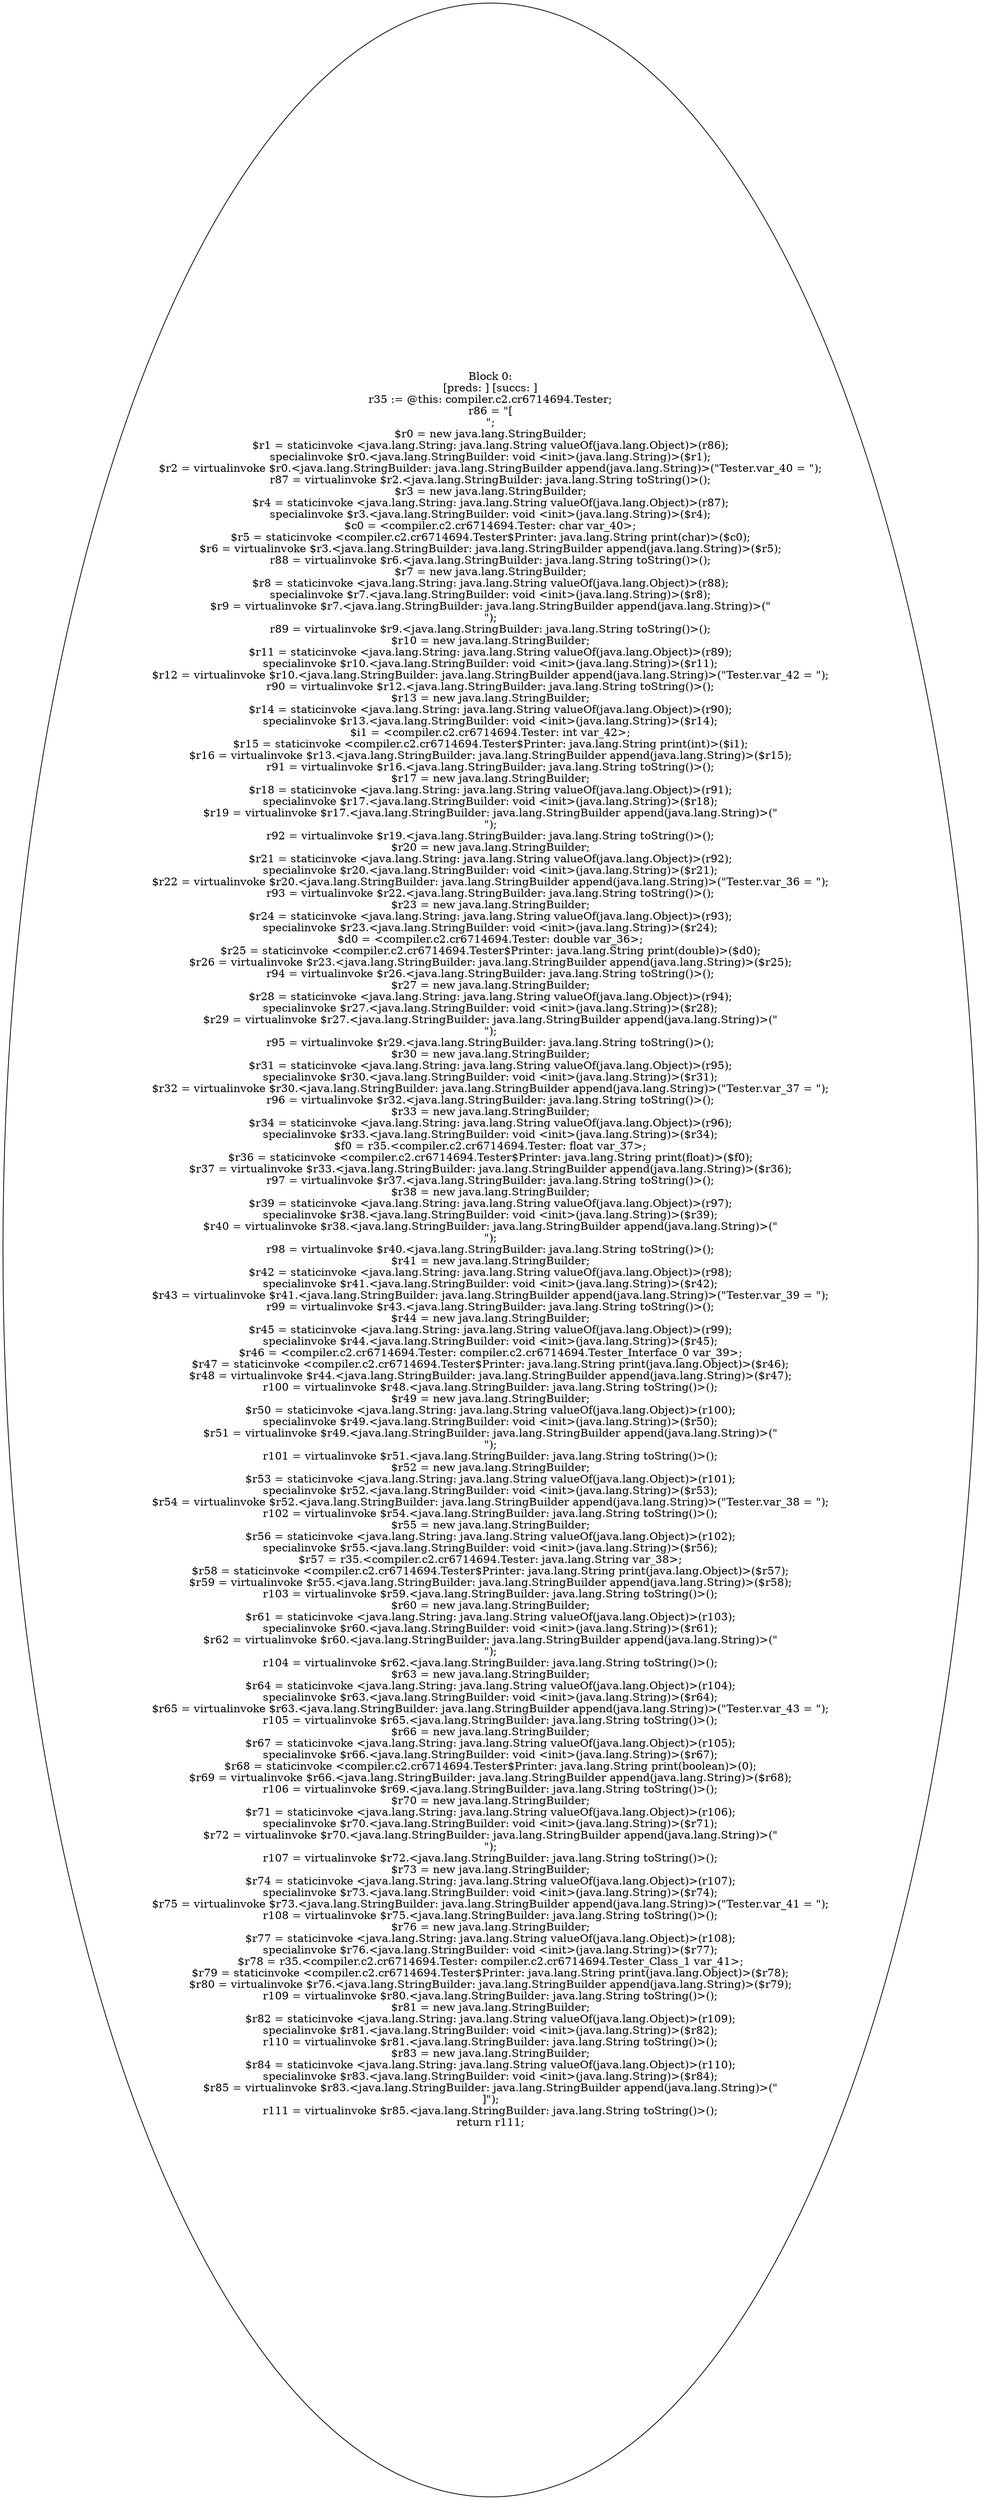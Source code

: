 digraph "unitGraph" {
    "Block 0:
[preds: ] [succs: ]
r35 := @this: compiler.c2.cr6714694.Tester;
r86 = \"[\n\";
$r0 = new java.lang.StringBuilder;
$r1 = staticinvoke <java.lang.String: java.lang.String valueOf(java.lang.Object)>(r86);
specialinvoke $r0.<java.lang.StringBuilder: void <init>(java.lang.String)>($r1);
$r2 = virtualinvoke $r0.<java.lang.StringBuilder: java.lang.StringBuilder append(java.lang.String)>(\"Tester.var_40 = \");
r87 = virtualinvoke $r2.<java.lang.StringBuilder: java.lang.String toString()>();
$r3 = new java.lang.StringBuilder;
$r4 = staticinvoke <java.lang.String: java.lang.String valueOf(java.lang.Object)>(r87);
specialinvoke $r3.<java.lang.StringBuilder: void <init>(java.lang.String)>($r4);
$c0 = <compiler.c2.cr6714694.Tester: char var_40>;
$r5 = staticinvoke <compiler.c2.cr6714694.Tester$Printer: java.lang.String print(char)>($c0);
$r6 = virtualinvoke $r3.<java.lang.StringBuilder: java.lang.StringBuilder append(java.lang.String)>($r5);
r88 = virtualinvoke $r6.<java.lang.StringBuilder: java.lang.String toString()>();
$r7 = new java.lang.StringBuilder;
$r8 = staticinvoke <java.lang.String: java.lang.String valueOf(java.lang.Object)>(r88);
specialinvoke $r7.<java.lang.StringBuilder: void <init>(java.lang.String)>($r8);
$r9 = virtualinvoke $r7.<java.lang.StringBuilder: java.lang.StringBuilder append(java.lang.String)>(\"\n\");
r89 = virtualinvoke $r9.<java.lang.StringBuilder: java.lang.String toString()>();
$r10 = new java.lang.StringBuilder;
$r11 = staticinvoke <java.lang.String: java.lang.String valueOf(java.lang.Object)>(r89);
specialinvoke $r10.<java.lang.StringBuilder: void <init>(java.lang.String)>($r11);
$r12 = virtualinvoke $r10.<java.lang.StringBuilder: java.lang.StringBuilder append(java.lang.String)>(\"Tester.var_42 = \");
r90 = virtualinvoke $r12.<java.lang.StringBuilder: java.lang.String toString()>();
$r13 = new java.lang.StringBuilder;
$r14 = staticinvoke <java.lang.String: java.lang.String valueOf(java.lang.Object)>(r90);
specialinvoke $r13.<java.lang.StringBuilder: void <init>(java.lang.String)>($r14);
$i1 = <compiler.c2.cr6714694.Tester: int var_42>;
$r15 = staticinvoke <compiler.c2.cr6714694.Tester$Printer: java.lang.String print(int)>($i1);
$r16 = virtualinvoke $r13.<java.lang.StringBuilder: java.lang.StringBuilder append(java.lang.String)>($r15);
r91 = virtualinvoke $r16.<java.lang.StringBuilder: java.lang.String toString()>();
$r17 = new java.lang.StringBuilder;
$r18 = staticinvoke <java.lang.String: java.lang.String valueOf(java.lang.Object)>(r91);
specialinvoke $r17.<java.lang.StringBuilder: void <init>(java.lang.String)>($r18);
$r19 = virtualinvoke $r17.<java.lang.StringBuilder: java.lang.StringBuilder append(java.lang.String)>(\"\n\");
r92 = virtualinvoke $r19.<java.lang.StringBuilder: java.lang.String toString()>();
$r20 = new java.lang.StringBuilder;
$r21 = staticinvoke <java.lang.String: java.lang.String valueOf(java.lang.Object)>(r92);
specialinvoke $r20.<java.lang.StringBuilder: void <init>(java.lang.String)>($r21);
$r22 = virtualinvoke $r20.<java.lang.StringBuilder: java.lang.StringBuilder append(java.lang.String)>(\"Tester.var_36 = \");
r93 = virtualinvoke $r22.<java.lang.StringBuilder: java.lang.String toString()>();
$r23 = new java.lang.StringBuilder;
$r24 = staticinvoke <java.lang.String: java.lang.String valueOf(java.lang.Object)>(r93);
specialinvoke $r23.<java.lang.StringBuilder: void <init>(java.lang.String)>($r24);
$d0 = <compiler.c2.cr6714694.Tester: double var_36>;
$r25 = staticinvoke <compiler.c2.cr6714694.Tester$Printer: java.lang.String print(double)>($d0);
$r26 = virtualinvoke $r23.<java.lang.StringBuilder: java.lang.StringBuilder append(java.lang.String)>($r25);
r94 = virtualinvoke $r26.<java.lang.StringBuilder: java.lang.String toString()>();
$r27 = new java.lang.StringBuilder;
$r28 = staticinvoke <java.lang.String: java.lang.String valueOf(java.lang.Object)>(r94);
specialinvoke $r27.<java.lang.StringBuilder: void <init>(java.lang.String)>($r28);
$r29 = virtualinvoke $r27.<java.lang.StringBuilder: java.lang.StringBuilder append(java.lang.String)>(\"\n\");
r95 = virtualinvoke $r29.<java.lang.StringBuilder: java.lang.String toString()>();
$r30 = new java.lang.StringBuilder;
$r31 = staticinvoke <java.lang.String: java.lang.String valueOf(java.lang.Object)>(r95);
specialinvoke $r30.<java.lang.StringBuilder: void <init>(java.lang.String)>($r31);
$r32 = virtualinvoke $r30.<java.lang.StringBuilder: java.lang.StringBuilder append(java.lang.String)>(\"Tester.var_37 = \");
r96 = virtualinvoke $r32.<java.lang.StringBuilder: java.lang.String toString()>();
$r33 = new java.lang.StringBuilder;
$r34 = staticinvoke <java.lang.String: java.lang.String valueOf(java.lang.Object)>(r96);
specialinvoke $r33.<java.lang.StringBuilder: void <init>(java.lang.String)>($r34);
$f0 = r35.<compiler.c2.cr6714694.Tester: float var_37>;
$r36 = staticinvoke <compiler.c2.cr6714694.Tester$Printer: java.lang.String print(float)>($f0);
$r37 = virtualinvoke $r33.<java.lang.StringBuilder: java.lang.StringBuilder append(java.lang.String)>($r36);
r97 = virtualinvoke $r37.<java.lang.StringBuilder: java.lang.String toString()>();
$r38 = new java.lang.StringBuilder;
$r39 = staticinvoke <java.lang.String: java.lang.String valueOf(java.lang.Object)>(r97);
specialinvoke $r38.<java.lang.StringBuilder: void <init>(java.lang.String)>($r39);
$r40 = virtualinvoke $r38.<java.lang.StringBuilder: java.lang.StringBuilder append(java.lang.String)>(\"\n\");
r98 = virtualinvoke $r40.<java.lang.StringBuilder: java.lang.String toString()>();
$r41 = new java.lang.StringBuilder;
$r42 = staticinvoke <java.lang.String: java.lang.String valueOf(java.lang.Object)>(r98);
specialinvoke $r41.<java.lang.StringBuilder: void <init>(java.lang.String)>($r42);
$r43 = virtualinvoke $r41.<java.lang.StringBuilder: java.lang.StringBuilder append(java.lang.String)>(\"Tester.var_39 = \");
r99 = virtualinvoke $r43.<java.lang.StringBuilder: java.lang.String toString()>();
$r44 = new java.lang.StringBuilder;
$r45 = staticinvoke <java.lang.String: java.lang.String valueOf(java.lang.Object)>(r99);
specialinvoke $r44.<java.lang.StringBuilder: void <init>(java.lang.String)>($r45);
$r46 = <compiler.c2.cr6714694.Tester: compiler.c2.cr6714694.Tester_Interface_0 var_39>;
$r47 = staticinvoke <compiler.c2.cr6714694.Tester$Printer: java.lang.String print(java.lang.Object)>($r46);
$r48 = virtualinvoke $r44.<java.lang.StringBuilder: java.lang.StringBuilder append(java.lang.String)>($r47);
r100 = virtualinvoke $r48.<java.lang.StringBuilder: java.lang.String toString()>();
$r49 = new java.lang.StringBuilder;
$r50 = staticinvoke <java.lang.String: java.lang.String valueOf(java.lang.Object)>(r100);
specialinvoke $r49.<java.lang.StringBuilder: void <init>(java.lang.String)>($r50);
$r51 = virtualinvoke $r49.<java.lang.StringBuilder: java.lang.StringBuilder append(java.lang.String)>(\"\n\");
r101 = virtualinvoke $r51.<java.lang.StringBuilder: java.lang.String toString()>();
$r52 = new java.lang.StringBuilder;
$r53 = staticinvoke <java.lang.String: java.lang.String valueOf(java.lang.Object)>(r101);
specialinvoke $r52.<java.lang.StringBuilder: void <init>(java.lang.String)>($r53);
$r54 = virtualinvoke $r52.<java.lang.StringBuilder: java.lang.StringBuilder append(java.lang.String)>(\"Tester.var_38 = \");
r102 = virtualinvoke $r54.<java.lang.StringBuilder: java.lang.String toString()>();
$r55 = new java.lang.StringBuilder;
$r56 = staticinvoke <java.lang.String: java.lang.String valueOf(java.lang.Object)>(r102);
specialinvoke $r55.<java.lang.StringBuilder: void <init>(java.lang.String)>($r56);
$r57 = r35.<compiler.c2.cr6714694.Tester: java.lang.String var_38>;
$r58 = staticinvoke <compiler.c2.cr6714694.Tester$Printer: java.lang.String print(java.lang.Object)>($r57);
$r59 = virtualinvoke $r55.<java.lang.StringBuilder: java.lang.StringBuilder append(java.lang.String)>($r58);
r103 = virtualinvoke $r59.<java.lang.StringBuilder: java.lang.String toString()>();
$r60 = new java.lang.StringBuilder;
$r61 = staticinvoke <java.lang.String: java.lang.String valueOf(java.lang.Object)>(r103);
specialinvoke $r60.<java.lang.StringBuilder: void <init>(java.lang.String)>($r61);
$r62 = virtualinvoke $r60.<java.lang.StringBuilder: java.lang.StringBuilder append(java.lang.String)>(\"\n\");
r104 = virtualinvoke $r62.<java.lang.StringBuilder: java.lang.String toString()>();
$r63 = new java.lang.StringBuilder;
$r64 = staticinvoke <java.lang.String: java.lang.String valueOf(java.lang.Object)>(r104);
specialinvoke $r63.<java.lang.StringBuilder: void <init>(java.lang.String)>($r64);
$r65 = virtualinvoke $r63.<java.lang.StringBuilder: java.lang.StringBuilder append(java.lang.String)>(\"Tester.var_43 = \");
r105 = virtualinvoke $r65.<java.lang.StringBuilder: java.lang.String toString()>();
$r66 = new java.lang.StringBuilder;
$r67 = staticinvoke <java.lang.String: java.lang.String valueOf(java.lang.Object)>(r105);
specialinvoke $r66.<java.lang.StringBuilder: void <init>(java.lang.String)>($r67);
$r68 = staticinvoke <compiler.c2.cr6714694.Tester$Printer: java.lang.String print(boolean)>(0);
$r69 = virtualinvoke $r66.<java.lang.StringBuilder: java.lang.StringBuilder append(java.lang.String)>($r68);
r106 = virtualinvoke $r69.<java.lang.StringBuilder: java.lang.String toString()>();
$r70 = new java.lang.StringBuilder;
$r71 = staticinvoke <java.lang.String: java.lang.String valueOf(java.lang.Object)>(r106);
specialinvoke $r70.<java.lang.StringBuilder: void <init>(java.lang.String)>($r71);
$r72 = virtualinvoke $r70.<java.lang.StringBuilder: java.lang.StringBuilder append(java.lang.String)>(\"\n\");
r107 = virtualinvoke $r72.<java.lang.StringBuilder: java.lang.String toString()>();
$r73 = new java.lang.StringBuilder;
$r74 = staticinvoke <java.lang.String: java.lang.String valueOf(java.lang.Object)>(r107);
specialinvoke $r73.<java.lang.StringBuilder: void <init>(java.lang.String)>($r74);
$r75 = virtualinvoke $r73.<java.lang.StringBuilder: java.lang.StringBuilder append(java.lang.String)>(\"Tester.var_41 = \");
r108 = virtualinvoke $r75.<java.lang.StringBuilder: java.lang.String toString()>();
$r76 = new java.lang.StringBuilder;
$r77 = staticinvoke <java.lang.String: java.lang.String valueOf(java.lang.Object)>(r108);
specialinvoke $r76.<java.lang.StringBuilder: void <init>(java.lang.String)>($r77);
$r78 = r35.<compiler.c2.cr6714694.Tester: compiler.c2.cr6714694.Tester_Class_1 var_41>;
$r79 = staticinvoke <compiler.c2.cr6714694.Tester$Printer: java.lang.String print(java.lang.Object)>($r78);
$r80 = virtualinvoke $r76.<java.lang.StringBuilder: java.lang.StringBuilder append(java.lang.String)>($r79);
r109 = virtualinvoke $r80.<java.lang.StringBuilder: java.lang.String toString()>();
$r81 = new java.lang.StringBuilder;
$r82 = staticinvoke <java.lang.String: java.lang.String valueOf(java.lang.Object)>(r109);
specialinvoke $r81.<java.lang.StringBuilder: void <init>(java.lang.String)>($r82);
r110 = virtualinvoke $r81.<java.lang.StringBuilder: java.lang.String toString()>();
$r83 = new java.lang.StringBuilder;
$r84 = staticinvoke <java.lang.String: java.lang.String valueOf(java.lang.Object)>(r110);
specialinvoke $r83.<java.lang.StringBuilder: void <init>(java.lang.String)>($r84);
$r85 = virtualinvoke $r83.<java.lang.StringBuilder: java.lang.StringBuilder append(java.lang.String)>(\"\n]\");
r111 = virtualinvoke $r85.<java.lang.StringBuilder: java.lang.String toString()>();
return r111;
"
}
